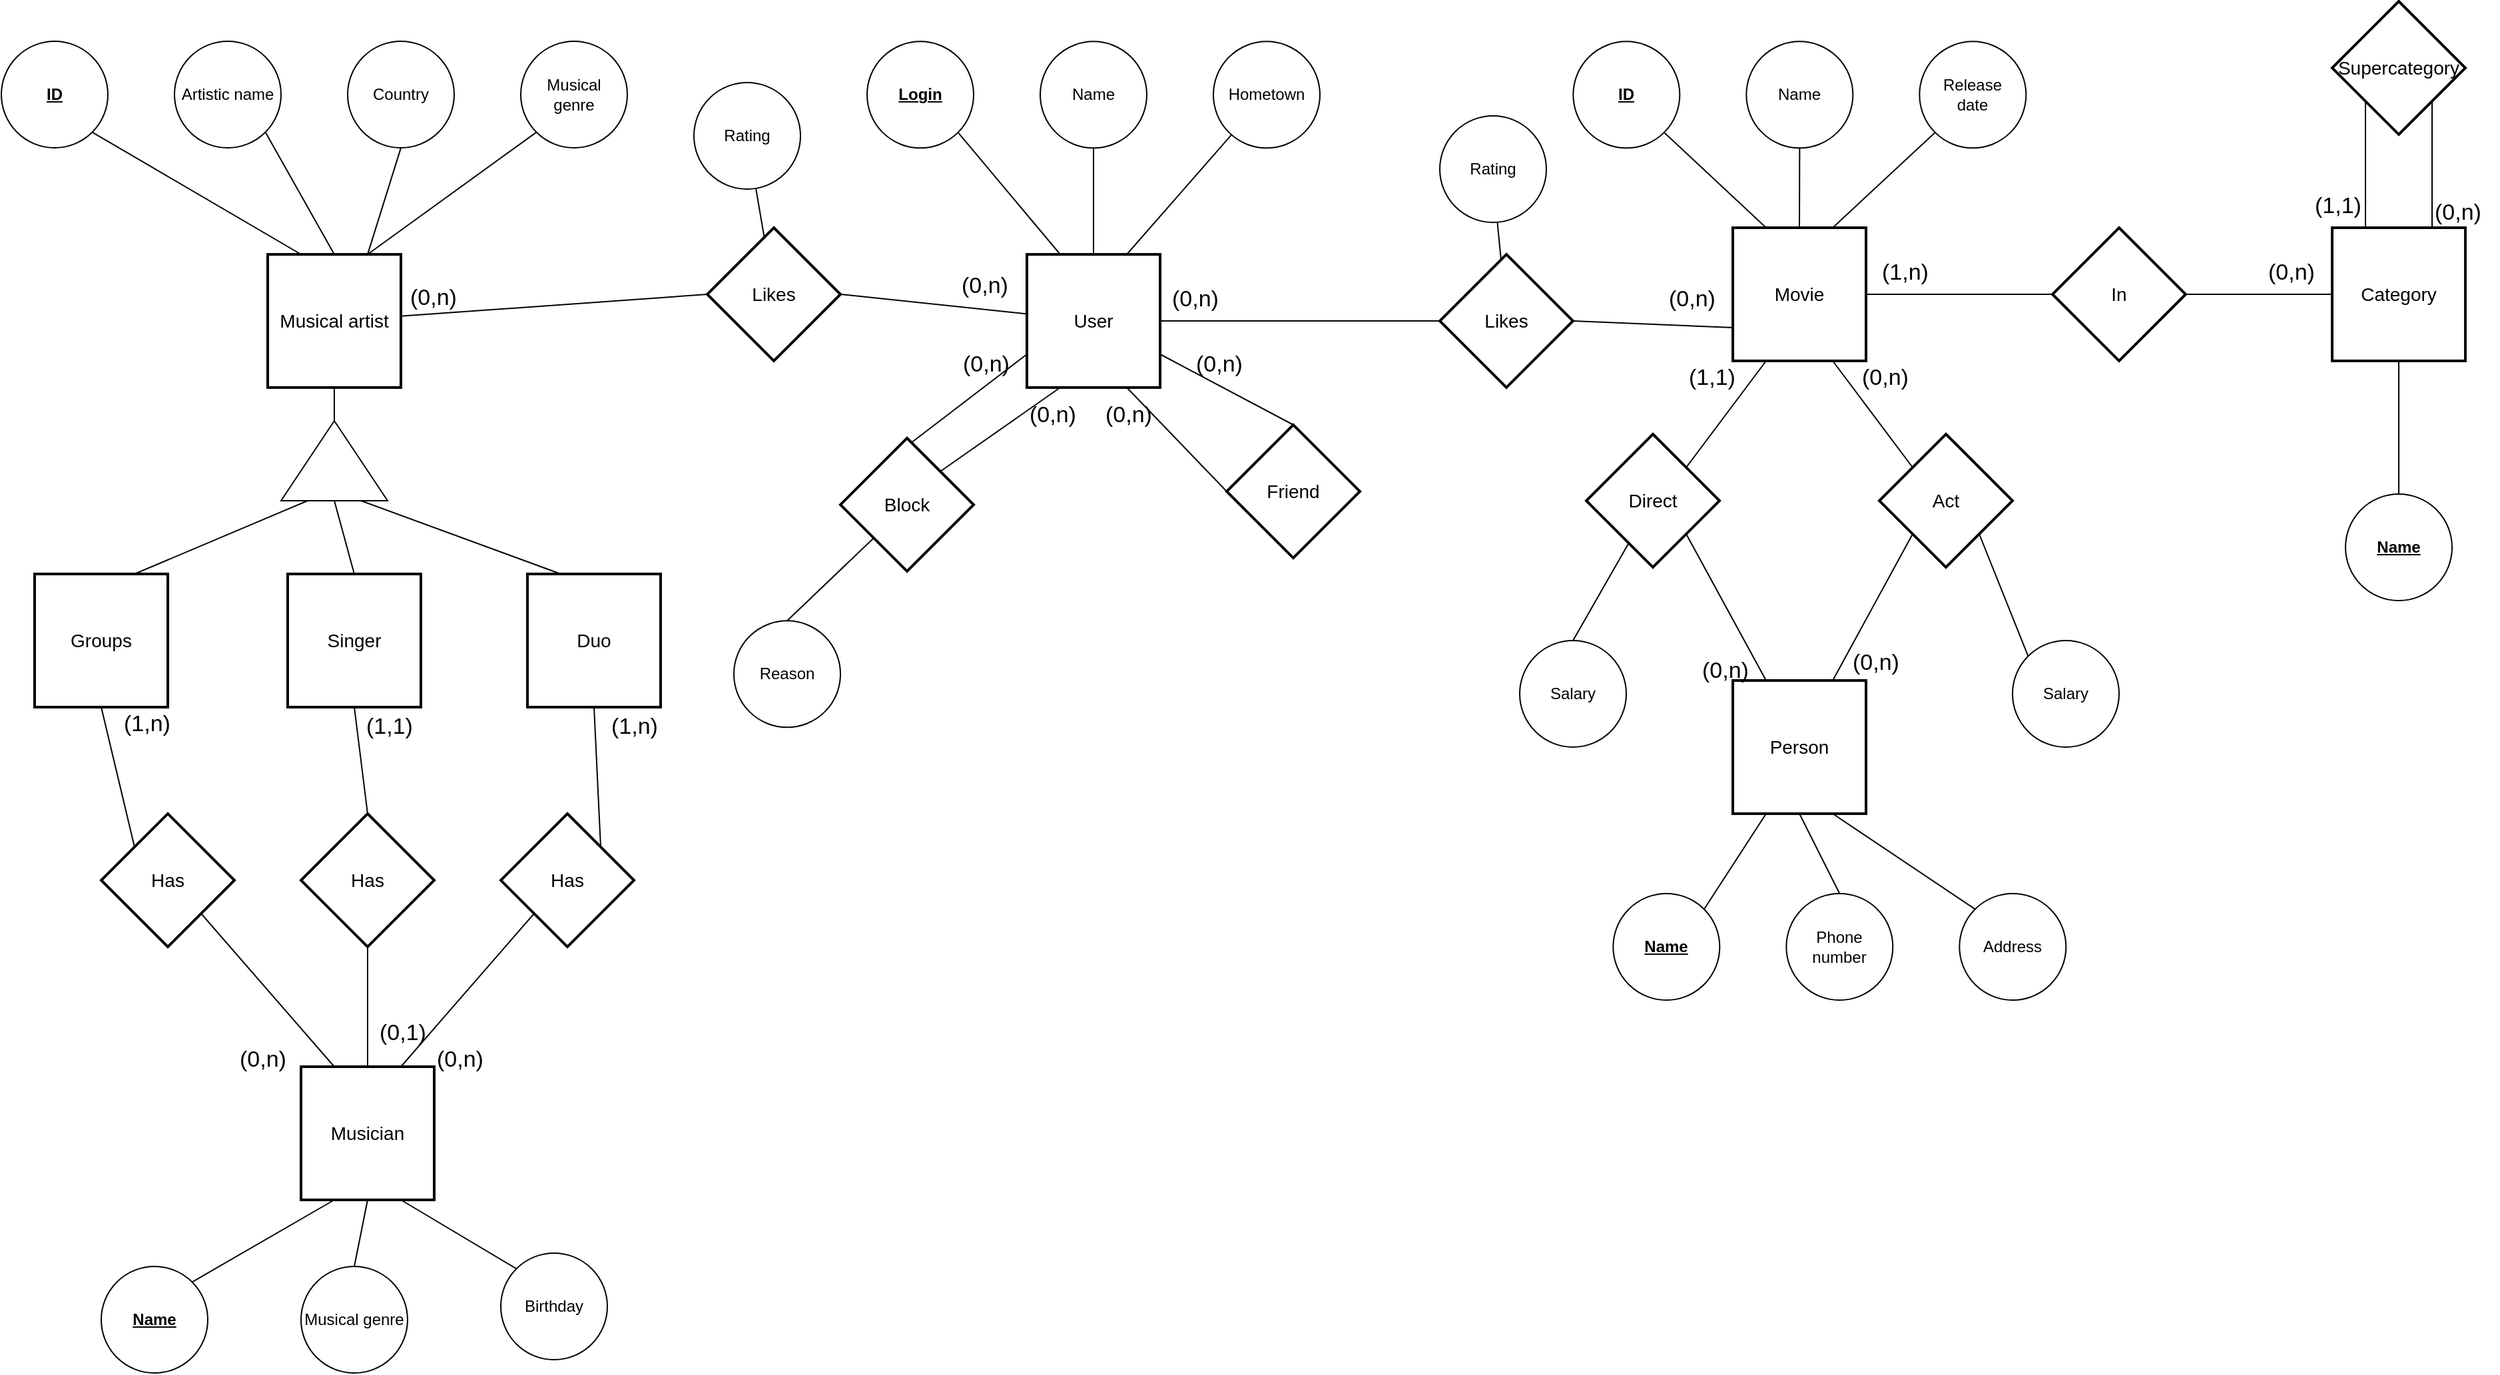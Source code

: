 <mxfile version="10.6.0" type="google"><diagram id="uMYX4Rtpumc-qpg66ErU" name="Page-1"><mxGraphModel dx="758" dy="541" grid="1" gridSize="10" guides="1" tooltips="1" connect="1" arrows="1" fold="1" page="1" pageScale="1" pageWidth="827" pageHeight="1169" math="0" shadow="0"><root><mxCell id="0"/><mxCell id="1" parent="0"/><mxCell id="I9tvjcD9pxlVz2gOd7x3-66" style="edgeStyle=none;rounded=0;orthogonalLoop=1;jettySize=auto;html=1;exitX=0.75;exitY=0;exitDx=0;exitDy=0;entryX=0;entryY=1;entryDx=0;entryDy=0;endArrow=none;endFill=0;" parent="1" source="I9tvjcD9pxlVz2gOd7x3-1" target="I9tvjcD9pxlVz2gOd7x3-5" edge="1"><mxGeometry relative="1" as="geometry"/></mxCell><mxCell id="I9tvjcD9pxlVz2gOd7x3-67" style="edgeStyle=none;rounded=0;orthogonalLoop=1;jettySize=auto;html=1;exitX=0.75;exitY=0;exitDx=0;exitDy=0;entryX=0.5;entryY=1;entryDx=0;entryDy=0;endArrow=none;endFill=0;" parent="1" source="I9tvjcD9pxlVz2gOd7x3-1" target="I9tvjcD9pxlVz2gOd7x3-4" edge="1"><mxGeometry relative="1" as="geometry"/></mxCell><mxCell id="I9tvjcD9pxlVz2gOd7x3-68" style="edgeStyle=none;rounded=0;orthogonalLoop=1;jettySize=auto;html=1;exitX=0.5;exitY=0;exitDx=0;exitDy=0;entryX=1;entryY=1;entryDx=0;entryDy=0;endArrow=none;endFill=0;" parent="1" source="I9tvjcD9pxlVz2gOd7x3-1" target="I9tvjcD9pxlVz2gOd7x3-3" edge="1"><mxGeometry relative="1" as="geometry"/></mxCell><mxCell id="I9tvjcD9pxlVz2gOd7x3-69" style="edgeStyle=none;rounded=0;orthogonalLoop=1;jettySize=auto;html=1;exitX=0.25;exitY=0;exitDx=0;exitDy=0;entryX=1;entryY=1;entryDx=0;entryDy=0;endArrow=none;endFill=0;" parent="1" source="I9tvjcD9pxlVz2gOd7x3-1" target="I9tvjcD9pxlVz2gOd7x3-2" edge="1"><mxGeometry relative="1" as="geometry"/></mxCell><mxCell id="I9tvjcD9pxlVz2gOd7x3-71" style="edgeStyle=none;rounded=0;orthogonalLoop=1;jettySize=auto;html=1;exitX=0.5;exitY=1;exitDx=0;exitDy=0;entryX=1;entryY=0.5;entryDx=0;entryDy=0;endArrow=none;endFill=0;" parent="1" source="I9tvjcD9pxlVz2gOd7x3-1" target="I9tvjcD9pxlVz2gOd7x3-6" edge="1"><mxGeometry relative="1" as="geometry"/></mxCell><mxCell id="I9tvjcD9pxlVz2gOd7x3-1" value="Musical artist" style="strokeWidth=2;whiteSpace=wrap;html=1;align=center;fontSize=14;" parent="1" vertex="1"><mxGeometry x="230" y="360" width="100" height="100" as="geometry"/></mxCell><mxCell id="I9tvjcD9pxlVz2gOd7x3-2" value="&lt;b&gt;&lt;u&gt;ID&lt;/u&gt;&lt;/b&gt;" style="ellipse;whiteSpace=wrap;html=1;aspect=fixed;" parent="1" vertex="1"><mxGeometry x="30" y="200" width="80" height="80" as="geometry"/></mxCell><mxCell id="I9tvjcD9pxlVz2gOd7x3-3" value="Artistic name" style="ellipse;whiteSpace=wrap;html=1;aspect=fixed;" parent="1" vertex="1"><mxGeometry x="160" y="200" width="80" height="80" as="geometry"/></mxCell><mxCell id="I9tvjcD9pxlVz2gOd7x3-4" value="Country" style="ellipse;whiteSpace=wrap;html=1;aspect=fixed;" parent="1" vertex="1"><mxGeometry x="290" y="200" width="80" height="80" as="geometry"/></mxCell><mxCell id="I9tvjcD9pxlVz2gOd7x3-5" value="Musical &lt;br&gt;genre" style="ellipse;whiteSpace=wrap;html=1;aspect=fixed;" parent="1" vertex="1"><mxGeometry x="420" y="200" width="80" height="80" as="geometry"/></mxCell><mxCell id="I9tvjcD9pxlVz2gOd7x3-72" style="edgeStyle=none;rounded=0;orthogonalLoop=1;jettySize=auto;html=1;exitX=0;exitY=0.25;exitDx=0;exitDy=0;entryX=0.75;entryY=0;entryDx=0;entryDy=0;endArrow=none;endFill=0;" parent="1" source="I9tvjcD9pxlVz2gOd7x3-6" target="I9tvjcD9pxlVz2gOd7x3-7" edge="1"><mxGeometry relative="1" as="geometry"/></mxCell><mxCell id="I9tvjcD9pxlVz2gOd7x3-73" style="edgeStyle=none;rounded=0;orthogonalLoop=1;jettySize=auto;html=1;exitX=0;exitY=0.5;exitDx=0;exitDy=0;entryX=0.5;entryY=0;entryDx=0;entryDy=0;endArrow=none;endFill=0;" parent="1" source="I9tvjcD9pxlVz2gOd7x3-6" target="I9tvjcD9pxlVz2gOd7x3-8" edge="1"><mxGeometry relative="1" as="geometry"/></mxCell><mxCell id="I9tvjcD9pxlVz2gOd7x3-74" style="edgeStyle=none;rounded=0;orthogonalLoop=1;jettySize=auto;html=1;exitX=0;exitY=0.75;exitDx=0;exitDy=0;entryX=0.25;entryY=0;entryDx=0;entryDy=0;endArrow=none;endFill=0;" parent="1" source="I9tvjcD9pxlVz2gOd7x3-6" target="I9tvjcD9pxlVz2gOd7x3-9" edge="1"><mxGeometry relative="1" as="geometry"/></mxCell><mxCell id="I9tvjcD9pxlVz2gOd7x3-6" value="" style="triangle;whiteSpace=wrap;html=1;direction=north;" parent="1" vertex="1"><mxGeometry x="240" y="485" width="80" height="60" as="geometry"/></mxCell><mxCell id="I9tvjcD9pxlVz2gOd7x3-118" style="edgeStyle=none;orthogonalLoop=1;jettySize=auto;html=1;exitX=0.5;exitY=1;exitDx=0;exitDy=0;entryX=0;entryY=0;entryDx=0;entryDy=0;startArrow=none;startFill=0;startSize=11;endArrow=none;endFill=0;endSize=11;targetPerimeterSpacing=0;strokeWidth=1;fontSize=12;" parent="1" source="I9tvjcD9pxlVz2gOd7x3-7" target="I9tvjcD9pxlVz2gOd7x3-10" edge="1"><mxGeometry relative="1" as="geometry"/></mxCell><mxCell id="I9tvjcD9pxlVz2gOd7x3-7" value="Groups" style="strokeWidth=2;whiteSpace=wrap;html=1;align=center;fontSize=14;" parent="1" vertex="1"><mxGeometry x="55" y="600" width="100" height="100" as="geometry"/></mxCell><mxCell id="I9tvjcD9pxlVz2gOd7x3-123" style="edgeStyle=none;orthogonalLoop=1;jettySize=auto;html=1;exitX=0.5;exitY=1;exitDx=0;exitDy=0;entryX=0.5;entryY=0;entryDx=0;entryDy=0;startArrow=none;startFill=0;startSize=11;endArrow=none;endFill=0;endSize=11;targetPerimeterSpacing=0;strokeWidth=1;fontSize=12;" parent="1" source="I9tvjcD9pxlVz2gOd7x3-8" target="I9tvjcD9pxlVz2gOd7x3-11" edge="1"><mxGeometry relative="1" as="geometry"/></mxCell><mxCell id="I9tvjcD9pxlVz2gOd7x3-8" value="Singer" style="strokeWidth=2;whiteSpace=wrap;html=1;align=center;fontSize=14;" parent="1" vertex="1"><mxGeometry x="245" y="600" width="100" height="100" as="geometry"/></mxCell><mxCell id="I9tvjcD9pxlVz2gOd7x3-9" value="Duo" style="strokeWidth=2;whiteSpace=wrap;html=1;align=center;fontSize=14;" parent="1" vertex="1"><mxGeometry x="425" y="600" width="100" height="100" as="geometry"/></mxCell><mxCell id="I9tvjcD9pxlVz2gOd7x3-10" value="Has" style="shape=rhombus;strokeWidth=2;fontSize=17;perimeter=rhombusPerimeter;whiteSpace=wrap;html=1;align=center;fontSize=14;" parent="1" vertex="1"><mxGeometry x="105" y="780" width="100" height="100" as="geometry"/></mxCell><mxCell id="I9tvjcD9pxlVz2gOd7x3-11" value="Has" style="shape=rhombus;strokeWidth=2;fontSize=17;perimeter=rhombusPerimeter;whiteSpace=wrap;html=1;align=center;fontSize=14;" parent="1" vertex="1"><mxGeometry x="255" y="780" width="100" height="100" as="geometry"/></mxCell><mxCell id="I9tvjcD9pxlVz2gOd7x3-12" value="Has" style="shape=rhombus;strokeWidth=2;fontSize=17;perimeter=rhombusPerimeter;whiteSpace=wrap;html=1;align=center;fontSize=14;" parent="1" vertex="1"><mxGeometry x="405" y="780" width="100" height="100" as="geometry"/></mxCell><mxCell id="I9tvjcD9pxlVz2gOd7x3-83" style="edgeStyle=none;rounded=0;orthogonalLoop=1;jettySize=auto;html=1;exitX=0.25;exitY=1;exitDx=0;exitDy=0;entryX=1;entryY=0;entryDx=0;entryDy=0;endArrow=none;endFill=0;" parent="1" source="I9tvjcD9pxlVz2gOd7x3-13" target="I9tvjcD9pxlVz2gOd7x3-14" edge="1"><mxGeometry relative="1" as="geometry"/></mxCell><mxCell id="I9tvjcD9pxlVz2gOd7x3-84" style="edgeStyle=none;rounded=0;orthogonalLoop=1;jettySize=auto;html=1;exitX=0.5;exitY=1;exitDx=0;exitDy=0;entryX=0.5;entryY=0;entryDx=0;entryDy=0;endArrow=none;endFill=0;" parent="1" source="I9tvjcD9pxlVz2gOd7x3-13" target="I9tvjcD9pxlVz2gOd7x3-15" edge="1"><mxGeometry relative="1" as="geometry"/></mxCell><mxCell id="I9tvjcD9pxlVz2gOd7x3-85" style="edgeStyle=none;rounded=0;orthogonalLoop=1;jettySize=auto;html=1;exitX=0.75;exitY=1;exitDx=0;exitDy=0;entryX=0;entryY=0;entryDx=0;entryDy=0;endArrow=none;endFill=0;" parent="1" source="I9tvjcD9pxlVz2gOd7x3-13" target="I9tvjcD9pxlVz2gOd7x3-16" edge="1"><mxGeometry relative="1" as="geometry"/></mxCell><mxCell id="I9tvjcD9pxlVz2gOd7x3-119" style="edgeStyle=none;orthogonalLoop=1;jettySize=auto;html=1;exitX=0.25;exitY=0;exitDx=0;exitDy=0;entryX=1;entryY=1;entryDx=0;entryDy=0;startArrow=none;startFill=0;startSize=11;endArrow=none;endFill=0;endSize=11;targetPerimeterSpacing=0;strokeWidth=1;fontSize=12;" parent="1" source="I9tvjcD9pxlVz2gOd7x3-13" target="I9tvjcD9pxlVz2gOd7x3-10" edge="1"><mxGeometry relative="1" as="geometry"/></mxCell><mxCell id="I9tvjcD9pxlVz2gOd7x3-121" style="edgeStyle=none;orthogonalLoop=1;jettySize=auto;html=1;exitX=0.5;exitY=0;exitDx=0;exitDy=0;entryX=0.5;entryY=1;entryDx=0;entryDy=0;startArrow=none;startFill=0;startSize=11;endArrow=none;endFill=0;endSize=11;targetPerimeterSpacing=0;strokeWidth=1;fontSize=12;" parent="1" source="I9tvjcD9pxlVz2gOd7x3-13" target="I9tvjcD9pxlVz2gOd7x3-11" edge="1"><mxGeometry relative="1" as="geometry"/></mxCell><mxCell id="I9tvjcD9pxlVz2gOd7x3-124" style="edgeStyle=none;orthogonalLoop=1;jettySize=auto;html=1;exitX=0.75;exitY=0;exitDx=0;exitDy=0;entryX=0;entryY=1;entryDx=0;entryDy=0;startArrow=none;startFill=0;startSize=11;endArrow=none;endFill=0;endSize=11;targetPerimeterSpacing=0;strokeWidth=1;fontSize=12;" parent="1" source="I9tvjcD9pxlVz2gOd7x3-13" target="I9tvjcD9pxlVz2gOd7x3-12" edge="1"><mxGeometry relative="1" as="geometry"/></mxCell><mxCell id="I9tvjcD9pxlVz2gOd7x3-125" value="(1,n)&lt;br&gt;" style="text;html=1;resizable=0;points=[];align=center;verticalAlign=middle;labelBackgroundColor=#ffffff;fontSize=17;" parent="I9tvjcD9pxlVz2gOd7x3-124" vertex="1" connectable="0"><mxGeometry x="-0.445" y="-3" relative="1" as="geometry"><mxPoint x="145" y="-225" as="offset"/></mxGeometry></mxCell><mxCell id="I9tvjcD9pxlVz2gOd7x3-13" value="Musician" style="strokeWidth=2;whiteSpace=wrap;html=1;align=center;fontSize=14;" parent="1" vertex="1"><mxGeometry x="255" y="970" width="100" height="100" as="geometry"/></mxCell><mxCell id="I9tvjcD9pxlVz2gOd7x3-14" value="&lt;b&gt;&lt;u&gt;Name&lt;/u&gt;&lt;/b&gt;" style="ellipse;whiteSpace=wrap;html=1;aspect=fixed;" parent="1" vertex="1"><mxGeometry x="105" y="1120" width="80" height="80" as="geometry"/></mxCell><mxCell id="I9tvjcD9pxlVz2gOd7x3-15" value="Musical genre" style="ellipse;whiteSpace=wrap;html=1;aspect=fixed;" parent="1" vertex="1"><mxGeometry x="255" y="1120" width="80" height="80" as="geometry"/></mxCell><mxCell id="I9tvjcD9pxlVz2gOd7x3-16" value="Birthday" style="ellipse;whiteSpace=wrap;html=1;aspect=fixed;" parent="1" vertex="1"><mxGeometry x="405" y="1110" width="80" height="80" as="geometry"/></mxCell><mxCell id="I9tvjcD9pxlVz2gOd7x3-63" style="edgeStyle=none;rounded=0;orthogonalLoop=1;jettySize=auto;html=1;exitX=0.25;exitY=0;exitDx=0;exitDy=0;entryX=1;entryY=1;entryDx=0;entryDy=0;endArrow=none;endFill=0;" parent="1" source="I9tvjcD9pxlVz2gOd7x3-17" target="I9tvjcD9pxlVz2gOd7x3-18" edge="1"><mxGeometry relative="1" as="geometry"/></mxCell><mxCell id="I9tvjcD9pxlVz2gOd7x3-64" style="edgeStyle=none;rounded=0;orthogonalLoop=1;jettySize=auto;html=1;exitX=0.5;exitY=0;exitDx=0;exitDy=0;endArrow=none;endFill=0;" parent="1" source="I9tvjcD9pxlVz2gOd7x3-17" target="I9tvjcD9pxlVz2gOd7x3-19" edge="1"><mxGeometry relative="1" as="geometry"/></mxCell><mxCell id="I9tvjcD9pxlVz2gOd7x3-65" style="edgeStyle=none;rounded=0;orthogonalLoop=1;jettySize=auto;html=1;exitX=0.75;exitY=0;exitDx=0;exitDy=0;endArrow=none;endFill=0;" parent="1" source="I9tvjcD9pxlVz2gOd7x3-17" target="I9tvjcD9pxlVz2gOd7x3-20" edge="1"><mxGeometry relative="1" as="geometry"/></mxCell><mxCell id="I9tvjcD9pxlVz2gOd7x3-107" style="edgeStyle=none;orthogonalLoop=1;jettySize=auto;html=1;exitX=1;exitY=0.75;exitDx=0;exitDy=0;entryX=0;entryY=0.5;entryDx=0;entryDy=0;startArrow=none;startFill=0;startSize=11;endArrow=none;endFill=0;endSize=11;targetPerimeterSpacing=0;strokeWidth=1;fontSize=12;" parent="1" source="I9tvjcD9pxlVz2gOd7x3-17" target="I9tvjcD9pxlVz2gOd7x3-22" edge="1"><mxGeometry relative="1" as="geometry"/></mxCell><mxCell id="I9tvjcD9pxlVz2gOd7x3-109" style="edgeStyle=none;orthogonalLoop=1;jettySize=auto;html=1;exitX=0.75;exitY=1;exitDx=0;exitDy=0;entryX=0.5;entryY=1;entryDx=0;entryDy=0;startArrow=none;startFill=0;startSize=11;endArrow=none;endFill=0;endSize=11;targetPerimeterSpacing=0;strokeWidth=1;fontSize=12;" parent="1" source="I9tvjcD9pxlVz2gOd7x3-17" target="I9tvjcD9pxlVz2gOd7x3-22" edge="1"><mxGeometry relative="1" as="geometry"/></mxCell><mxCell id="I9tvjcD9pxlVz2gOd7x3-111" style="edgeStyle=none;orthogonalLoop=1;jettySize=auto;html=1;exitX=0.25;exitY=1;exitDx=0;exitDy=0;entryX=1;entryY=0;entryDx=0;entryDy=0;startArrow=none;startFill=0;startSize=11;endArrow=none;endFill=0;endSize=11;targetPerimeterSpacing=0;strokeWidth=1;fontSize=12;" parent="1" source="I9tvjcD9pxlVz2gOd7x3-17" target="I9tvjcD9pxlVz2gOd7x3-21" edge="1"><mxGeometry relative="1" as="geometry"/></mxCell><mxCell id="I9tvjcD9pxlVz2gOd7x3-115" style="edgeStyle=none;orthogonalLoop=1;jettySize=auto;html=1;exitX=0;exitY=0.75;exitDx=0;exitDy=0;entryX=0;entryY=0;entryDx=0;entryDy=0;startArrow=none;startFill=0;startSize=11;endArrow=none;endFill=0;endSize=11;targetPerimeterSpacing=0;strokeWidth=1;fontSize=12;" parent="1" source="I9tvjcD9pxlVz2gOd7x3-17" target="I9tvjcD9pxlVz2gOd7x3-21" edge="1"><mxGeometry relative="1" as="geometry"/></mxCell><mxCell id="I9tvjcD9pxlVz2gOd7x3-17" value="User" style="strokeWidth=2;whiteSpace=wrap;html=1;align=center;fontSize=14;" parent="1" vertex="1"><mxGeometry x="800" y="360" width="100" height="100" as="geometry"/></mxCell><mxCell id="I9tvjcD9pxlVz2gOd7x3-18" value="&lt;span&gt;&lt;b&gt;&lt;u&gt;Login&lt;/u&gt;&lt;/b&gt;&lt;/span&gt;" style="ellipse;whiteSpace=wrap;html=1;aspect=fixed;" parent="1" vertex="1"><mxGeometry x="680" y="200.167" width="80" height="80" as="geometry"/></mxCell><mxCell id="I9tvjcD9pxlVz2gOd7x3-19" value="Name" style="ellipse;whiteSpace=wrap;html=1;aspect=fixed;" parent="1" vertex="1"><mxGeometry x="810" y="200.167" width="80" height="80" as="geometry"/></mxCell><mxCell id="I9tvjcD9pxlVz2gOd7x3-20" value="Hometown" style="ellipse;whiteSpace=wrap;html=1;aspect=fixed;" parent="1" vertex="1"><mxGeometry x="940" y="200.167" width="80" height="80" as="geometry"/></mxCell><mxCell id="I9tvjcD9pxlVz2gOd7x3-21" value="Block" style="shape=rhombus;strokeWidth=2;fontSize=17;perimeter=rhombusPerimeter;whiteSpace=wrap;html=1;align=center;fontSize=14;" parent="1" vertex="1"><mxGeometry x="660" y="498" width="100" height="100" as="geometry"/></mxCell><mxCell id="I9tvjcD9pxlVz2gOd7x3-22" value="Friend" style="shape=rhombus;strokeWidth=2;fontSize=17;perimeter=rhombusPerimeter;whiteSpace=wrap;html=1;align=center;fontSize=14;direction=south;" parent="1" vertex="1"><mxGeometry x="950" y="488" width="100" height="100" as="geometry"/></mxCell><mxCell id="I9tvjcD9pxlVz2gOd7x3-62" style="edgeStyle=none;rounded=0;orthogonalLoop=1;jettySize=auto;html=1;exitX=0.5;exitY=0;exitDx=0;exitDy=0;entryX=0;entryY=1;entryDx=0;entryDy=0;endArrow=none;endFill=0;" parent="1" source="I9tvjcD9pxlVz2gOd7x3-23" target="I9tvjcD9pxlVz2gOd7x3-21" edge="1"><mxGeometry relative="1" as="geometry"/></mxCell><mxCell id="I9tvjcD9pxlVz2gOd7x3-23" value="&lt;span&gt;Reason&lt;/span&gt;" style="ellipse;whiteSpace=wrap;html=1;aspect=fixed;" parent="1" vertex="1"><mxGeometry x="580" y="635.167" width="80" height="80" as="geometry"/></mxCell><mxCell id="I9tvjcD9pxlVz2gOd7x3-48" style="rounded=0;orthogonalLoop=1;jettySize=auto;html=1;exitX=0.25;exitY=0;exitDx=0;exitDy=0;entryX=1;entryY=1;entryDx=0;entryDy=0;endArrow=none;endFill=0;" parent="1" source="I9tvjcD9pxlVz2gOd7x3-25" target="I9tvjcD9pxlVz2gOd7x3-26" edge="1"><mxGeometry relative="1" as="geometry"/></mxCell><mxCell id="I9tvjcD9pxlVz2gOd7x3-49" style="edgeStyle=none;rounded=0;orthogonalLoop=1;jettySize=auto;html=1;exitX=0.5;exitY=0;exitDx=0;exitDy=0;entryX=0.5;entryY=1;entryDx=0;entryDy=0;endArrow=none;endFill=0;" parent="1" source="I9tvjcD9pxlVz2gOd7x3-25" target="I9tvjcD9pxlVz2gOd7x3-27" edge="1"><mxGeometry relative="1" as="geometry"/></mxCell><mxCell id="I9tvjcD9pxlVz2gOd7x3-50" style="edgeStyle=none;rounded=0;orthogonalLoop=1;jettySize=auto;html=1;exitX=0.75;exitY=0;exitDx=0;exitDy=0;entryX=0;entryY=1;entryDx=0;entryDy=0;endArrow=none;endFill=0;" parent="1" source="I9tvjcD9pxlVz2gOd7x3-25" target="I9tvjcD9pxlVz2gOd7x3-28" edge="1"><mxGeometry relative="1" as="geometry"/></mxCell><mxCell id="I9tvjcD9pxlVz2gOd7x3-96" style="edgeStyle=entityRelationEdgeStyle;orthogonalLoop=1;jettySize=auto;html=1;exitX=1;exitY=0.5;exitDx=0;exitDy=0;entryX=0;entryY=0.5;entryDx=0;entryDy=0;endArrow=none;fontSize=12;startArrow=none;startFill=0;endFill=0;startSize=11;" parent="1" source="I9tvjcD9pxlVz2gOd7x3-25" target="I9tvjcD9pxlVz2gOd7x3-35" edge="1"><mxGeometry relative="1" as="geometry"/></mxCell><mxCell id="I9tvjcD9pxlVz2gOd7x3-99" style="orthogonalLoop=1;jettySize=auto;html=1;exitX=0.75;exitY=1;exitDx=0;exitDy=0;entryX=0;entryY=0;entryDx=0;entryDy=0;startArrow=none;startFill=0;endArrow=none;endFill=0;fontSize=12;targetPerimeterSpacing=0;strokeWidth=1;endSize=11;startSize=12;" parent="1" source="I9tvjcD9pxlVz2gOd7x3-25" target="I9tvjcD9pxlVz2gOd7x3-29" edge="1"><mxGeometry relative="1" as="geometry"/></mxCell><mxCell id="I9tvjcD9pxlVz2gOd7x3-105" style="edgeStyle=none;orthogonalLoop=1;jettySize=auto;html=1;exitX=0.25;exitY=1;exitDx=0;exitDy=0;entryX=1;entryY=0;entryDx=0;entryDy=0;startArrow=none;startFill=0;startSize=11;endArrow=none;endFill=0;endSize=11;targetPerimeterSpacing=0;strokeWidth=1;fontSize=12;" parent="1" source="I9tvjcD9pxlVz2gOd7x3-25" target="I9tvjcD9pxlVz2gOd7x3-30" edge="1"><mxGeometry relative="1" as="geometry"/></mxCell><mxCell id="I9tvjcD9pxlVz2gOd7x3-25" value="Movie" style="strokeWidth=2;whiteSpace=wrap;html=1;align=center;fontSize=14;" parent="1" vertex="1"><mxGeometry x="1330" y="340" width="100" height="100" as="geometry"/></mxCell><mxCell id="I9tvjcD9pxlVz2gOd7x3-26" value="&lt;span&gt;&lt;b&gt;&lt;u&gt;ID&lt;/u&gt;&lt;/b&gt;&lt;/span&gt;" style="ellipse;whiteSpace=wrap;html=1;aspect=fixed;" parent="1" vertex="1"><mxGeometry x="1210.167" y="200.167" width="80" height="80" as="geometry"/></mxCell><mxCell id="I9tvjcD9pxlVz2gOd7x3-27" value="Name" style="ellipse;whiteSpace=wrap;html=1;aspect=fixed;" parent="1" vertex="1"><mxGeometry x="1340.167" y="200.167" width="80" height="80" as="geometry"/></mxCell><mxCell id="I9tvjcD9pxlVz2gOd7x3-28" value="Release &lt;br&gt;date" style="ellipse;whiteSpace=wrap;html=1;aspect=fixed;" parent="1" vertex="1"><mxGeometry x="1470.167" y="200.167" width="80" height="80" as="geometry"/></mxCell><mxCell id="I9tvjcD9pxlVz2gOd7x3-29" value="Act" style="shape=rhombus;strokeWidth=2;fontSize=17;perimeter=rhombusPerimeter;whiteSpace=wrap;html=1;align=center;fontSize=14;" parent="1" vertex="1"><mxGeometry x="1440" y="495" width="100" height="100" as="geometry"/></mxCell><mxCell id="I9tvjcD9pxlVz2gOd7x3-30" value="Direct" style="shape=rhombus;strokeWidth=2;fontSize=17;perimeter=rhombusPerimeter;whiteSpace=wrap;html=1;align=center;fontSize=14;" parent="1" vertex="1"><mxGeometry x="1220" y="495" width="100" height="100" as="geometry"/></mxCell><mxCell id="I9tvjcD9pxlVz2gOd7x3-55" style="edgeStyle=none;rounded=0;orthogonalLoop=1;jettySize=auto;html=1;exitX=0.25;exitY=1;exitDx=0;exitDy=0;entryX=1;entryY=0;entryDx=0;entryDy=0;endArrow=none;endFill=0;" parent="1" source="I9tvjcD9pxlVz2gOd7x3-31" target="I9tvjcD9pxlVz2gOd7x3-32" edge="1"><mxGeometry relative="1" as="geometry"/></mxCell><mxCell id="I9tvjcD9pxlVz2gOd7x3-56" style="edgeStyle=none;rounded=0;orthogonalLoop=1;jettySize=auto;html=1;exitX=0.5;exitY=1;exitDx=0;exitDy=0;entryX=0.5;entryY=0;entryDx=0;entryDy=0;endArrow=none;endFill=0;" parent="1" source="I9tvjcD9pxlVz2gOd7x3-31" target="I9tvjcD9pxlVz2gOd7x3-33" edge="1"><mxGeometry relative="1" as="geometry"/></mxCell><mxCell id="I9tvjcD9pxlVz2gOd7x3-57" style="edgeStyle=none;rounded=0;orthogonalLoop=1;jettySize=auto;html=1;exitX=0.75;exitY=1;exitDx=0;exitDy=0;entryX=0;entryY=0;entryDx=0;entryDy=0;endArrow=none;endFill=0;" parent="1" source="I9tvjcD9pxlVz2gOd7x3-31" target="I9tvjcD9pxlVz2gOd7x3-34" edge="1"><mxGeometry relative="1" as="geometry"/></mxCell><mxCell id="I9tvjcD9pxlVz2gOd7x3-101" style="edgeStyle=none;orthogonalLoop=1;jettySize=auto;html=1;exitX=0.75;exitY=0;exitDx=0;exitDy=0;entryX=0;entryY=1;entryDx=0;entryDy=0;startArrow=none;startFill=0;endArrow=none;endFill=0;fontSize=12;startSize=11;" parent="1" source="I9tvjcD9pxlVz2gOd7x3-31" target="I9tvjcD9pxlVz2gOd7x3-29" edge="1"><mxGeometry relative="1" as="geometry"/></mxCell><mxCell id="I9tvjcD9pxlVz2gOd7x3-103" style="edgeStyle=none;orthogonalLoop=1;jettySize=auto;html=1;exitX=0.25;exitY=0;exitDx=0;exitDy=0;entryX=1;entryY=1;entryDx=0;entryDy=0;startArrow=none;startFill=0;startSize=11;endArrow=none;endFill=0;endSize=11;targetPerimeterSpacing=0;strokeWidth=1;fontSize=12;" parent="1" source="I9tvjcD9pxlVz2gOd7x3-31" target="I9tvjcD9pxlVz2gOd7x3-30" edge="1"><mxGeometry relative="1" as="geometry"/></mxCell><mxCell id="I9tvjcD9pxlVz2gOd7x3-31" value="Person&lt;br&gt;" style="strokeWidth=2;whiteSpace=wrap;html=1;align=center;fontSize=14;" parent="1" vertex="1"><mxGeometry x="1330" y="680" width="100" height="100" as="geometry"/></mxCell><mxCell id="I9tvjcD9pxlVz2gOd7x3-32" value="&lt;span&gt;&lt;b&gt;&lt;u&gt;Name&lt;/u&gt;&lt;/b&gt;&lt;/span&gt;" style="ellipse;whiteSpace=wrap;html=1;aspect=fixed;" parent="1" vertex="1"><mxGeometry x="1240.167" y="840" width="80" height="80" as="geometry"/></mxCell><mxCell id="I9tvjcD9pxlVz2gOd7x3-33" value="Phone number" style="ellipse;whiteSpace=wrap;html=1;aspect=fixed;" parent="1" vertex="1"><mxGeometry x="1370.167" y="840" width="80" height="80" as="geometry"/></mxCell><mxCell id="I9tvjcD9pxlVz2gOd7x3-34" value="Address" style="ellipse;whiteSpace=wrap;html=1;aspect=fixed;" parent="1" vertex="1"><mxGeometry x="1500.167" y="840" width="80" height="80" as="geometry"/></mxCell><mxCell id="I9tvjcD9pxlVz2gOd7x3-35" value="In" style="shape=rhombus;strokeWidth=2;fontSize=17;perimeter=rhombusPerimeter;whiteSpace=wrap;html=1;align=center;fontSize=14;" parent="1" vertex="1"><mxGeometry x="1570" y="340" width="100" height="100" as="geometry"/></mxCell><mxCell id="I9tvjcD9pxlVz2gOd7x3-42" style="edgeStyle=orthogonalEdgeStyle;rounded=0;orthogonalLoop=1;jettySize=auto;html=1;exitX=0.5;exitY=0;exitDx=0;exitDy=0;entryX=0.5;entryY=1;entryDx=0;entryDy=0;endArrow=none;endFill=0;" parent="1" source="I9tvjcD9pxlVz2gOd7x3-38" target="I9tvjcD9pxlVz2gOd7x3-36" edge="1"><mxGeometry relative="1" as="geometry"/></mxCell><mxCell id="I9tvjcD9pxlVz2gOd7x3-44" style="edgeStyle=orthogonalEdgeStyle;rounded=0;orthogonalLoop=1;jettySize=auto;html=1;exitX=0.25;exitY=0;exitDx=0;exitDy=0;entryX=0;entryY=1;entryDx=0;entryDy=0;endArrow=none;endFill=0;startArrow=none;startFill=0;startSize=11;" parent="1" source="I9tvjcD9pxlVz2gOd7x3-36" target="I9tvjcD9pxlVz2gOd7x3-37" edge="1"><mxGeometry relative="1" as="geometry"/></mxCell><mxCell id="I9tvjcD9pxlVz2gOd7x3-45" style="edgeStyle=orthogonalEdgeStyle;rounded=0;orthogonalLoop=1;jettySize=auto;html=1;exitX=0.75;exitY=0;exitDx=0;exitDy=0;entryX=1;entryY=1;entryDx=0;entryDy=0;endArrow=none;endFill=0;startArrow=none;startFill=0;spacingBottom=1;startSize=11;" parent="1" source="I9tvjcD9pxlVz2gOd7x3-36" target="I9tvjcD9pxlVz2gOd7x3-37" edge="1"><mxGeometry relative="1" as="geometry"/></mxCell><mxCell id="I9tvjcD9pxlVz2gOd7x3-36" value="Category" style="strokeWidth=2;whiteSpace=wrap;html=1;align=center;fontSize=14;" parent="1" vertex="1"><mxGeometry x="1780" y="340" width="100" height="100" as="geometry"/></mxCell><mxCell id="I9tvjcD9pxlVz2gOd7x3-37" value="Supercategory" style="shape=rhombus;strokeWidth=2;fontSize=17;perimeter=rhombusPerimeter;whiteSpace=wrap;html=1;align=center;fontSize=14;" parent="1" vertex="1"><mxGeometry x="1780" y="170" width="100" height="100" as="geometry"/></mxCell><mxCell id="I9tvjcD9pxlVz2gOd7x3-38" value="&lt;b&gt;&lt;u&gt;Name&lt;/u&gt;&lt;/b&gt;" style="ellipse;whiteSpace=wrap;html=1;aspect=fixed;" parent="1" vertex="1"><mxGeometry x="1790" y="540" width="80" height="80" as="geometry"/></mxCell><mxCell id="I9tvjcD9pxlVz2gOd7x3-88" style="edgeStyle=none;rounded=0;orthogonalLoop=1;jettySize=auto;html=1;exitX=0;exitY=0.5;exitDx=0;exitDy=0;endArrow=none;endFill=0;" parent="1" source="I9tvjcD9pxlVz2gOd7x3-86" target="I9tvjcD9pxlVz2gOd7x3-30" edge="1"><mxGeometry relative="1" as="geometry"/></mxCell><mxCell id="I9tvjcD9pxlVz2gOd7x3-86" value="Salary" style="ellipse;whiteSpace=wrap;html=1;aspect=fixed;direction=south;" parent="1" vertex="1"><mxGeometry x="1170" y="650" width="80" height="80" as="geometry"/></mxCell><mxCell id="I9tvjcD9pxlVz2gOd7x3-91" style="edgeStyle=none;rounded=0;orthogonalLoop=1;jettySize=auto;html=1;exitX=0;exitY=0;exitDx=0;exitDy=0;entryX=1;entryY=1;entryDx=0;entryDy=0;endArrow=none;endFill=0;" parent="1" source="I9tvjcD9pxlVz2gOd7x3-87" target="I9tvjcD9pxlVz2gOd7x3-29" edge="1"><mxGeometry relative="1" as="geometry"/></mxCell><mxCell id="I9tvjcD9pxlVz2gOd7x3-87" value="Salary" style="ellipse;whiteSpace=wrap;html=1;aspect=fixed;" parent="1" vertex="1"><mxGeometry x="1540" y="650" width="80" height="80" as="geometry"/></mxCell><mxCell id="I9tvjcD9pxlVz2gOd7x3-93" value="" style="edgeStyle=entityRelationEdgeStyle;fontSize=12;html=1;endArrow=none;exitX=1;exitY=0.5;exitDx=0;exitDy=0;entryX=0;entryY=0.5;entryDx=0;entryDy=0;startSize=11;endSize=11;startArrow=none;startFill=0;endFill=0;" parent="1" source="I9tvjcD9pxlVz2gOd7x3-35" target="I9tvjcD9pxlVz2gOd7x3-36" edge="1"><mxGeometry width="100" height="100" relative="1" as="geometry"><mxPoint x="1670" y="440" as="sourcePoint"/><mxPoint x="1770" y="340" as="targetPoint"/></mxGeometry></mxCell><mxCell id="I9tvjcD9pxlVz2gOd7x3-126" style="edgeStyle=none;orthogonalLoop=1;jettySize=auto;html=1;exitX=0.5;exitY=1;exitDx=0;exitDy=0;entryX=1;entryY=0;entryDx=0;entryDy=0;startArrow=none;startFill=0;startSize=11;endArrow=none;endFill=0;endSize=11;targetPerimeterSpacing=0;strokeWidth=1;fontSize=12;" parent="1" source="I9tvjcD9pxlVz2gOd7x3-9" target="I9tvjcD9pxlVz2gOd7x3-12" edge="1"><mxGeometry relative="1" as="geometry"><mxPoint x="115.333" y="710.333" as="sourcePoint"/><mxPoint x="140.333" y="815.333" as="targetPoint"/><Array as="points"/></mxGeometry></mxCell><mxCell id="xyB4f6r6AeEEmfjtHIdt-2" value="(0,n)&lt;br style=&quot;font-size: 17px&quot;&gt;" style="text;html=1;resizable=0;points=[];autosize=1;align=left;verticalAlign=top;spacingTop=-4;strokeWidth=2;spacing=4;fontSize=17;" parent="1" vertex="1"><mxGeometry x="353" y="950" width="60" height="30" as="geometry"/></mxCell><mxCell id="xyB4f6r6AeEEmfjtHIdt-4" value="(0,1)&lt;br style=&quot;font-size: 17px&quot;&gt;" style="text;html=1;resizable=0;points=[];autosize=1;align=left;verticalAlign=top;spacingTop=-4;strokeWidth=2;spacing=4;fontSize=17;" parent="1" vertex="1"><mxGeometry x="310" y="930" width="60" height="30" as="geometry"/></mxCell><mxCell id="xyB4f6r6AeEEmfjtHIdt-6" value="(1,1)&lt;br&gt;&lt;br style=&quot;font-size: 17px&quot;&gt;" style="text;html=1;resizable=0;points=[];autosize=1;align=left;verticalAlign=top;spacingTop=-4;strokeWidth=2;spacing=4;fontSize=17;" parent="1" vertex="1"><mxGeometry x="300" y="700" width="60" height="50" as="geometry"/></mxCell><mxCell id="xyB4f6r6AeEEmfjtHIdt-7" value="(1,n)&lt;br&gt;&lt;br&gt;" style="text;html=1;resizable=0;points=[];autosize=1;align=left;verticalAlign=top;spacingTop=-4;fontSize=17;" parent="1" vertex="1"><mxGeometry x="120" y="700" width="50" height="40" as="geometry"/></mxCell><mxCell id="xyB4f6r6AeEEmfjtHIdt-8" value="(0,n)&lt;br style=&quot;font-size: 17px&quot;&gt;" style="text;html=1;resizable=0;points=[];autosize=1;align=left;verticalAlign=top;spacingTop=-4;strokeWidth=2;spacing=4;fontSize=17;" parent="1" vertex="1"><mxGeometry x="205" y="950" width="60" height="30" as="geometry"/></mxCell><mxCell id="xyB4f6r6AeEEmfjtHIdt-9" value="(0,n)" style="text;html=1;resizable=0;points=[];autosize=1;align=left;verticalAlign=top;spacingTop=-4;fontSize=17;" parent="1" vertex="1"><mxGeometry x="925" y="430" width="50" height="20" as="geometry"/></mxCell><mxCell id="xyB4f6r6AeEEmfjtHIdt-10" value="(0,n)&lt;br&gt;&lt;br&gt;" style="text;html=1;resizable=0;points=[];autosize=1;align=left;verticalAlign=top;spacingTop=-4;fontSize=17;" parent="1" vertex="1"><mxGeometry x="857" y="468" width="50" height="40" as="geometry"/></mxCell><mxCell id="xyB4f6r6AeEEmfjtHIdt-11" value="(0,n)" style="text;html=1;resizable=0;points=[];autosize=1;align=left;verticalAlign=top;spacingTop=-4;fontSize=17;" parent="1" vertex="1"><mxGeometry x="750" y="430" width="50" height="20" as="geometry"/></mxCell><mxCell id="xyB4f6r6AeEEmfjtHIdt-12" value="(0,n)" style="text;html=1;resizable=0;points=[];autosize=1;align=left;verticalAlign=top;spacingTop=-4;fontSize=17;" parent="1" vertex="1"><mxGeometry x="800" y="468" width="50" height="20" as="geometry"/></mxCell><mxCell id="xyB4f6r6AeEEmfjtHIdt-13" value="(1,1)" style="text;html=1;resizable=0;points=[];autosize=1;align=left;verticalAlign=top;spacingTop=-4;fontSize=17;" parent="1" vertex="1"><mxGeometry x="1765" y="311" width="50" height="20" as="geometry"/></mxCell><mxCell id="xyB4f6r6AeEEmfjtHIdt-14" value="(0,n)" style="text;html=1;resizable=0;points=[];autosize=1;align=left;verticalAlign=top;spacingTop=-4;fontSize=17;" parent="1" vertex="1"><mxGeometry x="1855" y="316" width="50" height="20" as="geometry"/></mxCell><mxCell id="xyB4f6r6AeEEmfjtHIdt-15" value="(0,n)" style="text;html=1;resizable=0;points=[];autosize=1;align=left;verticalAlign=top;spacingTop=-4;fontSize=17;" parent="1" vertex="1"><mxGeometry x="1730" y="361" width="50" height="20" as="geometry"/></mxCell><mxCell id="xyB4f6r6AeEEmfjtHIdt-16" value="(1,n)&lt;br&gt;" style="text;html=1;resizable=0;points=[];autosize=1;align=left;verticalAlign=top;spacingTop=-4;fontSize=17;" parent="1" vertex="1"><mxGeometry x="1440" y="361" width="50" height="20" as="geometry"/></mxCell><mxCell id="xyB4f6r6AeEEmfjtHIdt-17" value="(0,n)&lt;br&gt;" style="text;html=1;resizable=0;points=[];autosize=1;align=left;verticalAlign=top;spacingTop=-4;fontSize=17;" parent="1" vertex="1"><mxGeometry x="1425" y="440" width="50" height="20" as="geometry"/></mxCell><mxCell id="xyB4f6r6AeEEmfjtHIdt-18" value="(0,n)" style="text;html=1;resizable=0;points=[];autosize=1;align=left;verticalAlign=top;spacingTop=-4;fontSize=17;" parent="1" vertex="1"><mxGeometry x="1305" y="660" width="50" height="20" as="geometry"/></mxCell><mxCell id="xyB4f6r6AeEEmfjtHIdt-19" value="(1,1)" style="text;html=1;resizable=0;points=[];autosize=1;align=left;verticalAlign=top;spacingTop=-4;fontSize=17;" parent="1" vertex="1"><mxGeometry x="1295" y="440" width="50" height="20" as="geometry"/></mxCell><mxCell id="xyB4f6r6AeEEmfjtHIdt-20" value="(0,n)" style="text;html=1;resizable=0;points=[];autosize=1;align=left;verticalAlign=top;spacingTop=-4;fontSize=17;" parent="1" vertex="1"><mxGeometry x="1417.5" y="654" width="50" height="20" as="geometry"/></mxCell><mxCell id="xyB4f6r6AeEEmfjtHIdt-26" style="rounded=0;orthogonalLoop=1;jettySize=auto;html=1;exitX=1;exitY=0.5;exitDx=0;exitDy=0;startArrow=none;startFill=0;fontSize=17;endArrow=none;endFill=0;" parent="1" source="xyB4f6r6AeEEmfjtHIdt-22" target="I9tvjcD9pxlVz2gOd7x3-17" edge="1"><mxGeometry relative="1" as="geometry"/></mxCell><mxCell id="xyB4f6r6AeEEmfjtHIdt-27" style="rounded=0;orthogonalLoop=1;jettySize=auto;html=1;exitX=0;exitY=0.5;exitDx=0;exitDy=0;startArrow=none;startFill=0;fontSize=17;endArrow=none;endFill=0;" parent="1" source="xyB4f6r6AeEEmfjtHIdt-22" target="I9tvjcD9pxlVz2gOd7x3-1" edge="1"><mxGeometry relative="1" as="geometry"/></mxCell><mxCell id="xyB4f6r6AeEEmfjtHIdt-22" value="Likes" style="shape=rhombus;strokeWidth=2;fontSize=17;perimeter=rhombusPerimeter;whiteSpace=wrap;html=1;align=center;fontSize=14;" parent="1" vertex="1"><mxGeometry x="560" y="340" width="100" height="100" as="geometry"/></mxCell><mxCell id="xyB4f6r6AeEEmfjtHIdt-29" style="edgeStyle=none;rounded=0;orthogonalLoop=1;jettySize=auto;html=1;startArrow=none;startFill=0;endArrow=none;endFill=0;fontSize=17;" parent="1" source="xyB4f6r6AeEEmfjtHIdt-28" target="I9tvjcD9pxlVz2gOd7x3-17" edge="1"><mxGeometry relative="1" as="geometry"/></mxCell><mxCell id="xyB4f6r6AeEEmfjtHIdt-30" style="edgeStyle=none;rounded=0;orthogonalLoop=1;jettySize=auto;html=1;exitX=1;exitY=0.5;exitDx=0;exitDy=0;entryX=0;entryY=0.75;entryDx=0;entryDy=0;startArrow=none;startFill=0;endArrow=none;endFill=0;fontSize=17;" parent="1" source="xyB4f6r6AeEEmfjtHIdt-28" target="I9tvjcD9pxlVz2gOd7x3-25" edge="1"><mxGeometry relative="1" as="geometry"/></mxCell><mxCell id="xyB4f6r6AeEEmfjtHIdt-28" value="Likes" style="shape=rhombus;strokeWidth=2;fontSize=17;perimeter=rhombusPerimeter;whiteSpace=wrap;html=1;align=center;fontSize=14;" parent="1" vertex="1"><mxGeometry x="1110" y="360" width="100" height="100" as="geometry"/></mxCell><mxCell id="xyB4f6r6AeEEmfjtHIdt-31" value="(0,n)&lt;br&gt;" style="text;html=1;resizable=0;points=[];autosize=1;align=left;verticalAlign=top;spacingTop=-4;fontSize=17;" parent="1" vertex="1"><mxGeometry x="749" y="371" width="50" height="20" as="geometry"/></mxCell><mxCell id="xyB4f6r6AeEEmfjtHIdt-32" value="(0,n)" style="text;html=1;resizable=0;points=[];autosize=1;align=left;verticalAlign=top;spacingTop=-4;fontSize=17;" parent="1" vertex="1"><mxGeometry x="335" y="380" width="50" height="20" as="geometry"/></mxCell><mxCell id="xyB4f6r6AeEEmfjtHIdt-33" value="(0,n)&lt;br&gt;" style="text;html=1;resizable=0;points=[];autosize=1;align=left;verticalAlign=top;spacingTop=-4;fontSize=17;" parent="1" vertex="1"><mxGeometry x="907" y="381" width="50" height="20" as="geometry"/></mxCell><mxCell id="xyB4f6r6AeEEmfjtHIdt-34" value="(0,n)&lt;br&gt;" style="text;html=1;resizable=0;points=[];autosize=1;align=left;verticalAlign=top;spacingTop=-4;fontSize=17;" parent="1" vertex="1"><mxGeometry x="1280" y="381" width="50" height="20" as="geometry"/></mxCell><mxCell id="xyB4f6r6AeEEmfjtHIdt-36" style="edgeStyle=none;rounded=0;orthogonalLoop=1;jettySize=auto;html=1;startArrow=none;startFill=0;endArrow=none;endFill=0;fontSize=17;" parent="1" source="xyB4f6r6AeEEmfjtHIdt-35" target="xyB4f6r6AeEEmfjtHIdt-22" edge="1"><mxGeometry relative="1" as="geometry"/></mxCell><mxCell id="xyB4f6r6AeEEmfjtHIdt-35" value="&lt;span&gt;Rating&lt;/span&gt;" style="ellipse;whiteSpace=wrap;html=1;aspect=fixed;" parent="1" vertex="1"><mxGeometry x="550" y="231" width="80" height="80" as="geometry"/></mxCell><mxCell id="xyB4f6r6AeEEmfjtHIdt-38" style="edgeStyle=none;rounded=0;orthogonalLoop=1;jettySize=auto;html=1;startArrow=none;startFill=0;endArrow=none;endFill=0;fontSize=17;" parent="1" source="xyB4f6r6AeEEmfjtHIdt-37" target="xyB4f6r6AeEEmfjtHIdt-28" edge="1"><mxGeometry relative="1" as="geometry"/></mxCell><mxCell id="xyB4f6r6AeEEmfjtHIdt-37" value="&lt;span&gt;Rating&lt;/span&gt;" style="ellipse;whiteSpace=wrap;html=1;aspect=fixed;" parent="1" vertex="1"><mxGeometry x="1110" y="256" width="80" height="80" as="geometry"/></mxCell></root></mxGraphModel></diagram></mxfile>